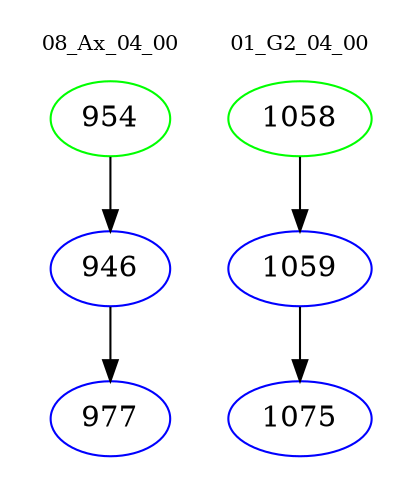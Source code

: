 digraph{
subgraph cluster_0 {
color = white
label = "08_Ax_04_00";
fontsize=10;
T0_954 [label="954", color="green"]
T0_954 -> T0_946 [color="black"]
T0_946 [label="946", color="blue"]
T0_946 -> T0_977 [color="black"]
T0_977 [label="977", color="blue"]
}
subgraph cluster_1 {
color = white
label = "01_G2_04_00";
fontsize=10;
T1_1058 [label="1058", color="green"]
T1_1058 -> T1_1059 [color="black"]
T1_1059 [label="1059", color="blue"]
T1_1059 -> T1_1075 [color="black"]
T1_1075 [label="1075", color="blue"]
}
}
